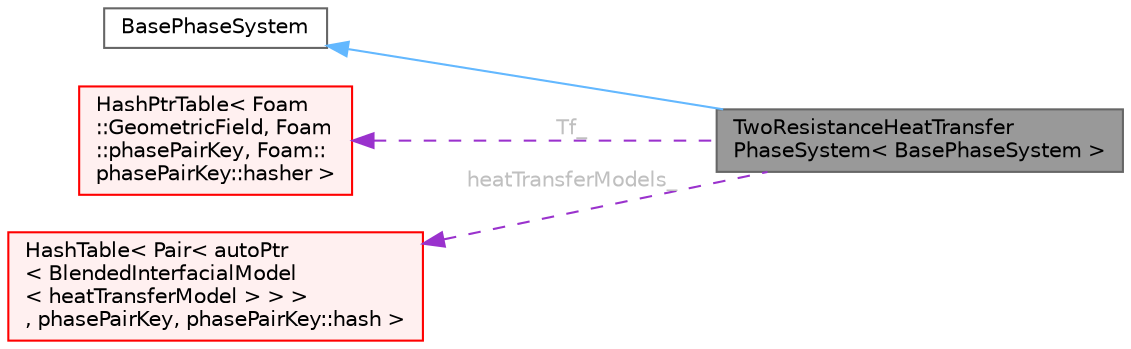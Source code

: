 digraph "TwoResistanceHeatTransferPhaseSystem&lt; BasePhaseSystem &gt;"
{
 // LATEX_PDF_SIZE
  bgcolor="transparent";
  edge [fontname=Helvetica,fontsize=10,labelfontname=Helvetica,labelfontsize=10];
  node [fontname=Helvetica,fontsize=10,shape=box,height=0.2,width=0.4];
  rankdir="LR";
  Node1 [id="Node000001",label="TwoResistanceHeatTransfer\lPhaseSystem\< BasePhaseSystem \>",height=0.2,width=0.4,color="gray40", fillcolor="grey60", style="filled", fontcolor="black",tooltip="Class which models interfacial heat transfer between a number of phases. Two heat transfer models are..."];
  Node2 -> Node1 [id="edge1_Node000001_Node000002",dir="back",color="steelblue1",style="solid",tooltip=" "];
  Node2 [id="Node000002",label="BasePhaseSystem",height=0.2,width=0.4,color="gray40", fillcolor="white", style="filled",tooltip=" "];
  Node3 -> Node1 [id="edge2_Node000001_Node000003",dir="back",color="darkorchid3",style="dashed",tooltip=" ",label=" Tf_",fontcolor="grey" ];
  Node3 [id="Node000003",label="HashPtrTable\< Foam\l::GeometricField, Foam\l::phasePairKey, Foam::\lphasePairKey::hasher \>",height=0.2,width=0.4,color="red", fillcolor="#FFF0F0", style="filled",URL="$classFoam_1_1HashPtrTable.html",tooltip=" "];
  Node8 -> Node1 [id="edge3_Node000001_Node000008",dir="back",color="darkorchid3",style="dashed",tooltip=" ",label=" heatTransferModels_",fontcolor="grey" ];
  Node8 [id="Node000008",label="HashTable\< Pair\< autoPtr\l\< BlendedInterfacialModel\l\< heatTransferModel \> \> \>\l, phasePairKey, phasePairKey::hash \>",height=0.2,width=0.4,color="red", fillcolor="#FFF0F0", style="filled",URL="$classFoam_1_1HashTable.html",tooltip=" "];
}
